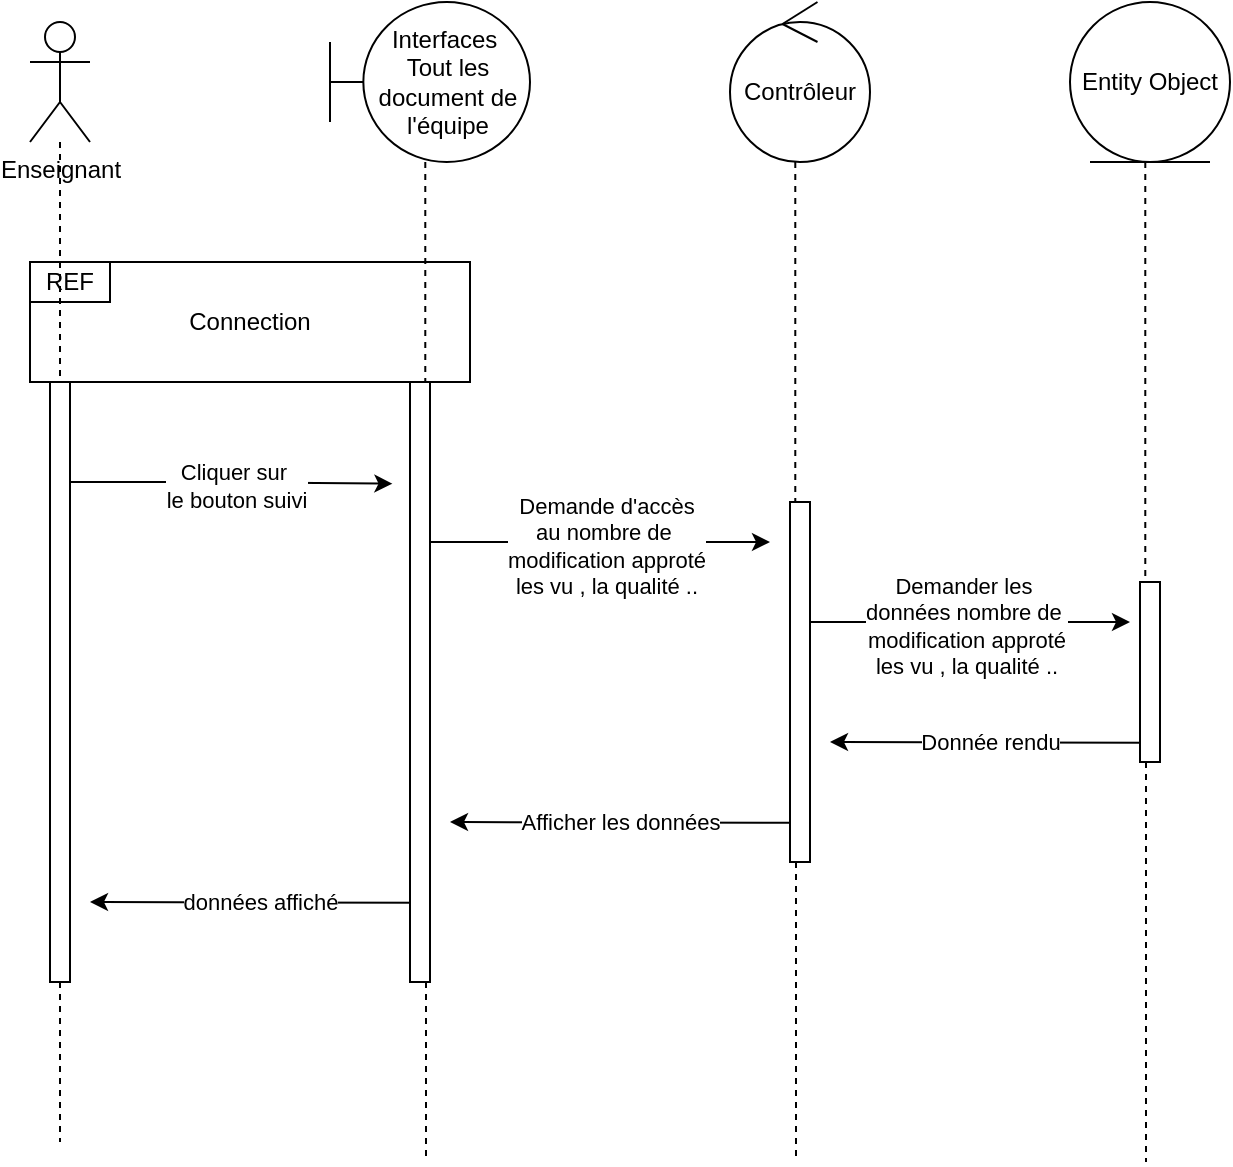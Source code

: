 <mxfile version="17.1.2" type="github">
  <diagram id="ieLRnOUViog7r7huPqXc" name="Page-1">
    <mxGraphModel dx="1209" dy="598" grid="1" gridSize="10" guides="1" tooltips="1" connect="1" arrows="1" fold="1" page="1" pageScale="1" pageWidth="827" pageHeight="1169" math="0" shadow="0">
      <root>
        <mxCell id="0" />
        <mxCell id="1" parent="0" />
        <mxCell id="6iQor5uXximbZcI684rT-1" value="Enseignant" style="shape=umlActor;verticalLabelPosition=bottom;verticalAlign=top;html=1;" parent="1" vertex="1">
          <mxGeometry x="120" y="60" width="30" height="60" as="geometry" />
        </mxCell>
        <mxCell id="6iQor5uXximbZcI684rT-2" value="Interfaces&amp;nbsp;&lt;br&gt;Tout les&lt;br&gt;document de&lt;br&gt;l&#39;équipe" style="shape=umlBoundary;whiteSpace=wrap;html=1;" parent="1" vertex="1">
          <mxGeometry x="270" y="50" width="100" height="80" as="geometry" />
        </mxCell>
        <mxCell id="6iQor5uXximbZcI684rT-3" value="Contrôleur" style="ellipse;shape=umlControl;whiteSpace=wrap;html=1;" parent="1" vertex="1">
          <mxGeometry x="470" y="50" width="70" height="80" as="geometry" />
        </mxCell>
        <mxCell id="6iQor5uXximbZcI684rT-4" value="Entity Object" style="ellipse;shape=umlEntity;whiteSpace=wrap;html=1;" parent="1" vertex="1">
          <mxGeometry x="640" y="50" width="80" height="80" as="geometry" />
        </mxCell>
        <mxCell id="6iQor5uXximbZcI684rT-5" value="" style="endArrow=none;dashed=1;html=1;rounded=0;startArrow=none;" parent="1" source="6iQor5uXximbZcI684rT-23" edge="1">
          <mxGeometry width="50" height="50" relative="1" as="geometry">
            <mxPoint x="470" y="160" as="sourcePoint" />
            <mxPoint x="135" y="620" as="targetPoint" />
          </mxGeometry>
        </mxCell>
        <mxCell id="6iQor5uXximbZcI684rT-6" value="" style="endArrow=none;dashed=1;html=1;rounded=0;startArrow=none;" parent="1" source="6iQor5uXximbZcI684rT-21" edge="1">
          <mxGeometry width="50" height="50" relative="1" as="geometry">
            <mxPoint x="317.644" y="130" as="sourcePoint" />
            <mxPoint x="318" y="630" as="targetPoint" />
          </mxGeometry>
        </mxCell>
        <mxCell id="6iQor5uXximbZcI684rT-7" value="" style="endArrow=none;dashed=1;html=1;rounded=0;startArrow=none;" parent="1" source="6iQor5uXximbZcI684rT-29" edge="1">
          <mxGeometry width="50" height="50" relative="1" as="geometry">
            <mxPoint x="502.644" y="130" as="sourcePoint" />
            <mxPoint x="503" y="629" as="targetPoint" />
          </mxGeometry>
        </mxCell>
        <mxCell id="6iQor5uXximbZcI684rT-8" value="" style="endArrow=none;dashed=1;html=1;rounded=0;startArrow=none;" parent="1" source="6iQor5uXximbZcI684rT-27" edge="1">
          <mxGeometry width="50" height="50" relative="1" as="geometry">
            <mxPoint x="677.644" y="130" as="sourcePoint" />
            <mxPoint x="678" y="630" as="targetPoint" />
          </mxGeometry>
        </mxCell>
        <mxCell id="6iQor5uXximbZcI684rT-9" value="Connection" style="rounded=0;whiteSpace=wrap;html=1;" parent="1" vertex="1">
          <mxGeometry x="120" y="180" width="220" height="60" as="geometry" />
        </mxCell>
        <mxCell id="6iQor5uXximbZcI684rT-10" value="REF" style="rounded=0;whiteSpace=wrap;html=1;" parent="1" vertex="1">
          <mxGeometry x="120" y="180" width="40" height="20" as="geometry" />
        </mxCell>
        <mxCell id="6iQor5uXximbZcI684rT-11" value="" style="endArrow=classic;html=1;rounded=0;entryX=0.12;entryY=0.079;entryDx=0;entryDy=0;entryPerimeter=0;" parent="1" edge="1">
          <mxGeometry relative="1" as="geometry">
            <mxPoint x="140" y="290" as="sourcePoint" />
            <mxPoint x="301.2" y="290.85" as="targetPoint" />
            <Array as="points">
              <mxPoint x="200.5" y="290" />
            </Array>
          </mxGeometry>
        </mxCell>
        <mxCell id="6iQor5uXximbZcI684rT-12" value="Cliquer sur&amp;nbsp;&lt;br&gt;le bouton suivi" style="edgeLabel;html=1;align=center;verticalAlign=middle;resizable=0;points=[];" parent="6iQor5uXximbZcI684rT-11" vertex="1" connectable="0">
          <mxGeometry x="0.028" y="-2" relative="1" as="geometry">
            <mxPoint as="offset" />
          </mxGeometry>
        </mxCell>
        <mxCell id="6iQor5uXximbZcI684rT-13" value="" style="endArrow=classic;html=1;rounded=0;" parent="1" edge="1">
          <mxGeometry relative="1" as="geometry">
            <mxPoint x="320" y="320" as="sourcePoint" />
            <mxPoint x="490" y="320" as="targetPoint" />
            <Array as="points">
              <mxPoint x="380.5" y="320" />
            </Array>
          </mxGeometry>
        </mxCell>
        <mxCell id="6iQor5uXximbZcI684rT-14" value="Demande d&#39;accès&lt;br&gt;au nombre de&amp;nbsp;&lt;br&gt;modification approté&lt;br&gt;les vu , la qualité .." style="edgeLabel;html=1;align=center;verticalAlign=middle;resizable=0;points=[];" parent="6iQor5uXximbZcI684rT-13" vertex="1" connectable="0">
          <mxGeometry x="0.028" y="-2" relative="1" as="geometry">
            <mxPoint as="offset" />
          </mxGeometry>
        </mxCell>
        <mxCell id="6iQor5uXximbZcI684rT-15" value="" style="endArrow=classic;html=1;rounded=0;" parent="1" edge="1">
          <mxGeometry relative="1" as="geometry">
            <mxPoint x="500" y="360" as="sourcePoint" />
            <mxPoint x="670" y="360" as="targetPoint" />
            <Array as="points">
              <mxPoint x="560.5" y="360" />
            </Array>
          </mxGeometry>
        </mxCell>
        <mxCell id="6iQor5uXximbZcI684rT-16" value="Demander les&amp;nbsp;&lt;br&gt;données nombre de&amp;nbsp;&lt;br&gt;modification approté&lt;br&gt;les vu , la qualité .." style="edgeLabel;html=1;align=center;verticalAlign=middle;resizable=0;points=[];" parent="6iQor5uXximbZcI684rT-15" vertex="1" connectable="0">
          <mxGeometry x="0.028" y="-2" relative="1" as="geometry">
            <mxPoint as="offset" />
          </mxGeometry>
        </mxCell>
        <mxCell id="6iQor5uXximbZcI684rT-17" value="Donnée rendu" style="endArrow=classic;html=1;rounded=0;entryX=1.312;entryY=0.742;entryDx=0;entryDy=0;entryPerimeter=0;" parent="1" edge="1">
          <mxGeometry relative="1" as="geometry">
            <mxPoint x="680.44" y="420.4" as="sourcePoint" />
            <mxPoint x="520" y="420" as="targetPoint" />
            <Array as="points" />
          </mxGeometry>
        </mxCell>
        <mxCell id="6iQor5uXximbZcI684rT-18" value="Afficher les données" style="endArrow=classic;html=1;rounded=0;" parent="1" edge="1">
          <mxGeometry relative="1" as="geometry">
            <mxPoint x="500.44" y="460.4" as="sourcePoint" />
            <mxPoint x="330" y="460" as="targetPoint" />
            <Array as="points" />
          </mxGeometry>
        </mxCell>
        <mxCell id="6iQor5uXximbZcI684rT-20" value="données affiché" style="endArrow=classic;html=1;rounded=0;" parent="1" edge="1">
          <mxGeometry relative="1" as="geometry">
            <mxPoint x="320.44" y="500.4" as="sourcePoint" />
            <mxPoint x="150" y="500" as="targetPoint" />
            <Array as="points" />
          </mxGeometry>
        </mxCell>
        <mxCell id="6iQor5uXximbZcI684rT-21" value="" style="html=1;points=[];perimeter=orthogonalPerimeter;" parent="1" vertex="1">
          <mxGeometry x="310" y="240" width="10" height="300" as="geometry" />
        </mxCell>
        <mxCell id="6iQor5uXximbZcI684rT-22" value="" style="endArrow=none;dashed=1;html=1;rounded=0;" parent="1" target="6iQor5uXximbZcI684rT-21" edge="1">
          <mxGeometry width="50" height="50" relative="1" as="geometry">
            <mxPoint x="317.644" y="130" as="sourcePoint" />
            <mxPoint x="318" y="630" as="targetPoint" />
          </mxGeometry>
        </mxCell>
        <mxCell id="6iQor5uXximbZcI684rT-23" value="" style="html=1;points=[];perimeter=orthogonalPerimeter;" parent="1" vertex="1">
          <mxGeometry x="130" y="240" width="10" height="300" as="geometry" />
        </mxCell>
        <mxCell id="6iQor5uXximbZcI684rT-26" value="" style="endArrow=none;dashed=1;html=1;rounded=0;" parent="1" source="6iQor5uXximbZcI684rT-1" target="6iQor5uXximbZcI684rT-23" edge="1">
          <mxGeometry width="50" height="50" relative="1" as="geometry">
            <mxPoint x="135" y="120" as="sourcePoint" />
            <mxPoint x="135" y="620" as="targetPoint" />
          </mxGeometry>
        </mxCell>
        <mxCell id="6iQor5uXximbZcI684rT-27" value="" style="html=1;points=[];perimeter=orthogonalPerimeter;" parent="1" vertex="1">
          <mxGeometry x="675" y="340" width="10" height="90" as="geometry" />
        </mxCell>
        <mxCell id="6iQor5uXximbZcI684rT-28" value="" style="endArrow=none;dashed=1;html=1;rounded=0;" parent="1" target="6iQor5uXximbZcI684rT-27" edge="1">
          <mxGeometry width="50" height="50" relative="1" as="geometry">
            <mxPoint x="677.644" y="130" as="sourcePoint" />
            <mxPoint x="678" y="630" as="targetPoint" />
          </mxGeometry>
        </mxCell>
        <mxCell id="6iQor5uXximbZcI684rT-29" value="" style="html=1;points=[];perimeter=orthogonalPerimeter;" parent="1" vertex="1">
          <mxGeometry x="500" y="300" width="10" height="180" as="geometry" />
        </mxCell>
        <mxCell id="6iQor5uXximbZcI684rT-31" value="" style="endArrow=none;dashed=1;html=1;rounded=0;" parent="1" target="6iQor5uXximbZcI684rT-29" edge="1">
          <mxGeometry width="50" height="50" relative="1" as="geometry">
            <mxPoint x="502.644" y="130" as="sourcePoint" />
            <mxPoint x="503" y="629" as="targetPoint" />
          </mxGeometry>
        </mxCell>
      </root>
    </mxGraphModel>
  </diagram>
</mxfile>
